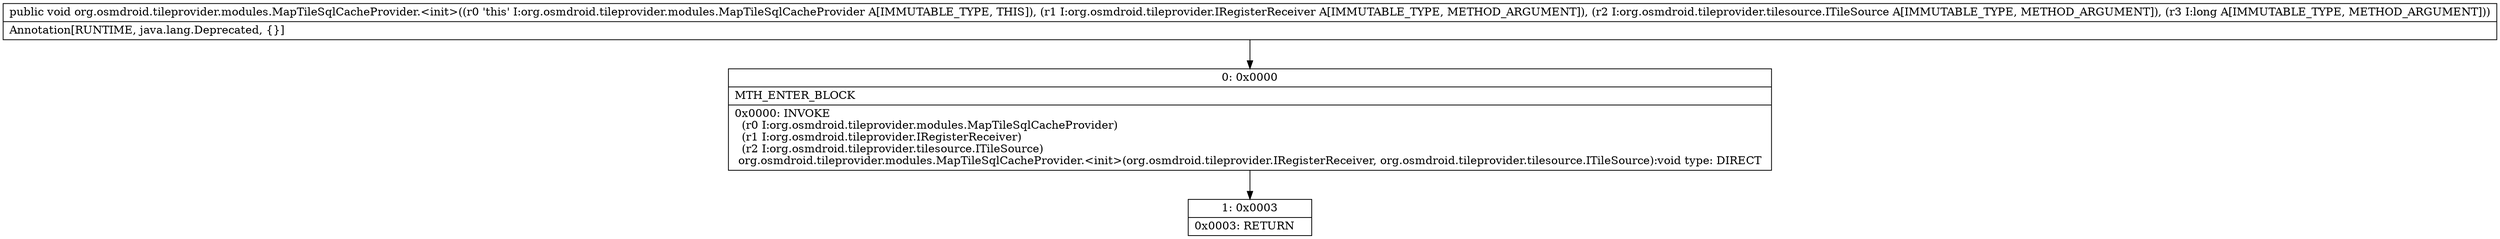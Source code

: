 digraph "CFG fororg.osmdroid.tileprovider.modules.MapTileSqlCacheProvider.\<init\>(Lorg\/osmdroid\/tileprovider\/IRegisterReceiver;Lorg\/osmdroid\/tileprovider\/tilesource\/ITileSource;J)V" {
Node_0 [shape=record,label="{0\:\ 0x0000|MTH_ENTER_BLOCK\l|0x0000: INVOKE  \l  (r0 I:org.osmdroid.tileprovider.modules.MapTileSqlCacheProvider)\l  (r1 I:org.osmdroid.tileprovider.IRegisterReceiver)\l  (r2 I:org.osmdroid.tileprovider.tilesource.ITileSource)\l org.osmdroid.tileprovider.modules.MapTileSqlCacheProvider.\<init\>(org.osmdroid.tileprovider.IRegisterReceiver, org.osmdroid.tileprovider.tilesource.ITileSource):void type: DIRECT \l}"];
Node_1 [shape=record,label="{1\:\ 0x0003|0x0003: RETURN   \l}"];
MethodNode[shape=record,label="{public void org.osmdroid.tileprovider.modules.MapTileSqlCacheProvider.\<init\>((r0 'this' I:org.osmdroid.tileprovider.modules.MapTileSqlCacheProvider A[IMMUTABLE_TYPE, THIS]), (r1 I:org.osmdroid.tileprovider.IRegisterReceiver A[IMMUTABLE_TYPE, METHOD_ARGUMENT]), (r2 I:org.osmdroid.tileprovider.tilesource.ITileSource A[IMMUTABLE_TYPE, METHOD_ARGUMENT]), (r3 I:long A[IMMUTABLE_TYPE, METHOD_ARGUMENT]))  | Annotation[RUNTIME, java.lang.Deprecated, \{\}]\l}"];
MethodNode -> Node_0;
Node_0 -> Node_1;
}

